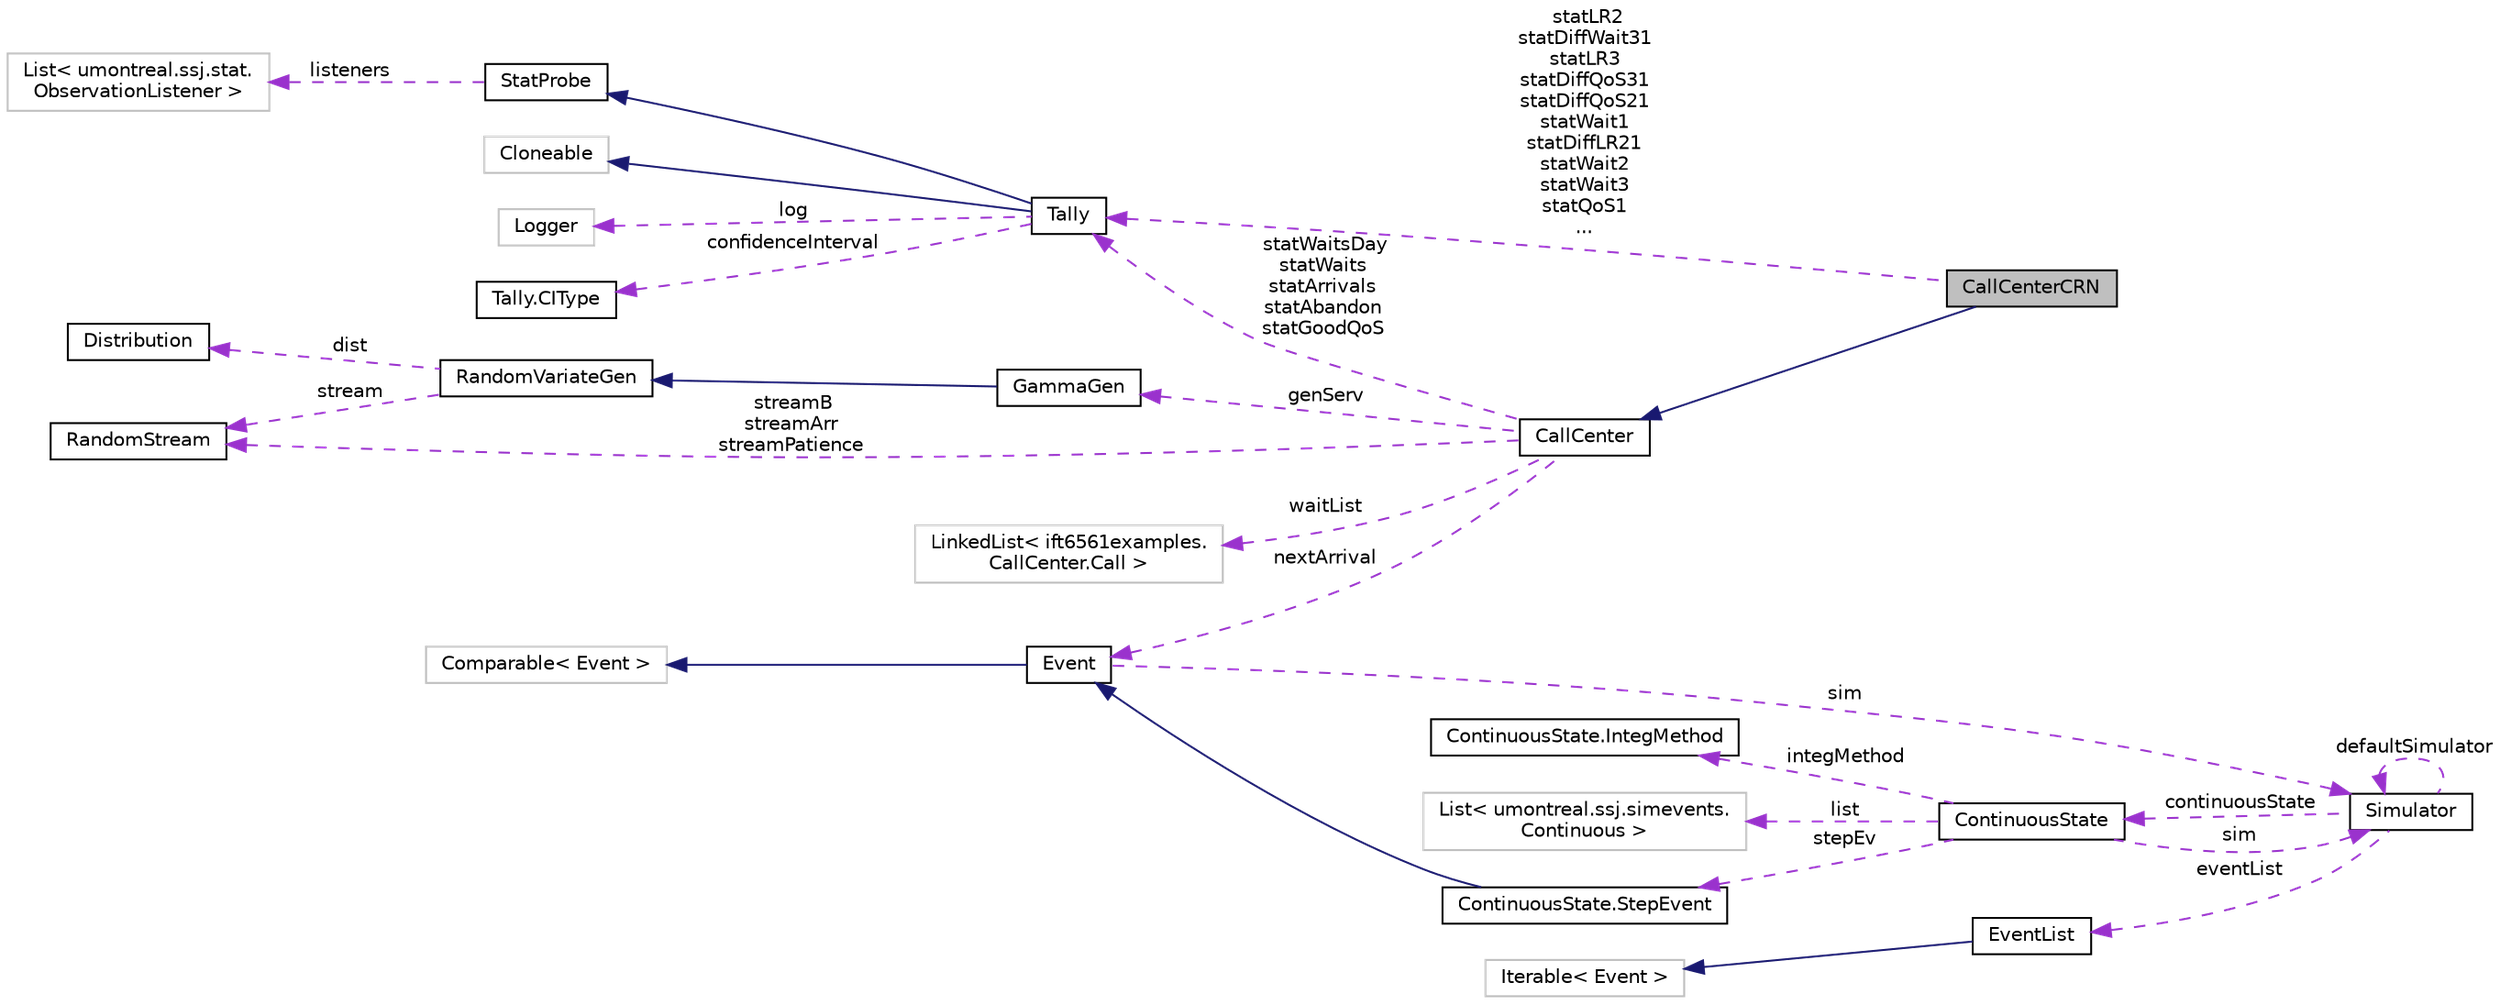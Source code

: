digraph "CallCenterCRN"
{
 // INTERACTIVE_SVG=YES
  bgcolor="transparent";
  edge [fontname="Helvetica",fontsize="10",labelfontname="Helvetica",labelfontsize="10"];
  node [fontname="Helvetica",fontsize="10",shape=record];
  rankdir="LR";
  Node2 [label="CallCenterCRN",height=0.2,width=0.4,color="black", fillcolor="grey75", style="filled", fontcolor="black"];
  Node3 -> Node2 [dir="back",color="midnightblue",fontsize="10",style="solid",fontname="Helvetica"];
  Node3 [label="CallCenter",height=0.2,width=0.4,color="black",URL="$d4/dac/classift6561examples_1_1CallCenter.html"];
  Node4 -> Node3 [dir="back",color="darkorchid3",fontsize="10",style="dashed",label=" statWaitsDay\nstatWaits\nstatArrivals\nstatAbandon\nstatGoodQoS" ,fontname="Helvetica"];
  Node4 [label="Tally",height=0.2,width=0.4,color="black",URL="$d8/d54/classumontreal_1_1ssj_1_1stat_1_1Tally.html",tooltip="A subclass of StatProbe. "];
  Node5 -> Node4 [dir="back",color="midnightblue",fontsize="10",style="solid",fontname="Helvetica"];
  Node5 [label="StatProbe",height=0.2,width=0.4,color="black",URL="$d5/d8e/classumontreal_1_1ssj_1_1stat_1_1StatProbe.html",tooltip="The objects of this class are statistical probes or collectors, which are elementary devices for coll..."];
  Node6 -> Node5 [dir="back",color="darkorchid3",fontsize="10",style="dashed",label=" listeners" ,fontname="Helvetica"];
  Node6 [label="List\< umontreal.ssj.stat.\lObservationListener \>",height=0.2,width=0.4,color="grey75"];
  Node7 -> Node4 [dir="back",color="midnightblue",fontsize="10",style="solid",fontname="Helvetica"];
  Node7 [label="Cloneable",height=0.2,width=0.4,color="grey75"];
  Node8 -> Node4 [dir="back",color="darkorchid3",fontsize="10",style="dashed",label=" log" ,fontname="Helvetica"];
  Node8 [label="Logger",height=0.2,width=0.4,color="grey75"];
  Node9 -> Node4 [dir="back",color="darkorchid3",fontsize="10",style="dashed",label=" confidenceInterval" ,fontname="Helvetica"];
  Node9 [label="Tally.CIType",height=0.2,width=0.4,color="black",URL="$d9/df5/enumumontreal_1_1ssj_1_1stat_1_1Tally_1_1CIType.html"];
  Node10 -> Node3 [dir="back",color="darkorchid3",fontsize="10",style="dashed",label=" genServ" ,fontname="Helvetica"];
  Node10 [label="GammaGen",height=0.2,width=0.4,color="black",URL="$dd/d7c/classumontreal_1_1ssj_1_1randvar_1_1GammaGen.html",tooltip="This class implements random variate generators for the gamma distribution. "];
  Node11 -> Node10 [dir="back",color="midnightblue",fontsize="10",style="solid",fontname="Helvetica"];
  Node11 [label="RandomVariateGen",height=0.2,width=0.4,color="black",URL="$de/de0/classumontreal_1_1ssj_1_1randvar_1_1RandomVariateGen.html",tooltip="This is the base class for all random variate generators over the real line. "];
  Node12 -> Node11 [dir="back",color="darkorchid3",fontsize="10",style="dashed",label=" dist" ,fontname="Helvetica"];
  Node12 [label="Distribution",height=0.2,width=0.4,color="black",URL="$d6/dd2/interfaceumontreal_1_1ssj_1_1probdist_1_1Distribution.html",tooltip="This interface should be implemented by all classes supporting discrete and continuous distributions..."];
  Node13 -> Node11 [dir="back",color="darkorchid3",fontsize="10",style="dashed",label=" stream" ,fontname="Helvetica"];
  Node13 [label="RandomStream",height=0.2,width=0.4,color="black",URL="$d1/d7c/interfaceumontreal_1_1ssj_1_1rng_1_1RandomStream.html",tooltip="This interface defines the basic structures to handle multiple streams of uniform (pseudo)random numb..."];
  Node14 -> Node3 [dir="back",color="darkorchid3",fontsize="10",style="dashed",label=" nextArrival" ,fontname="Helvetica"];
  Node14 [label="Event",height=0.2,width=0.4,color="black",URL="$dc/dc0/classumontreal_1_1ssj_1_1simevents_1_1Event.html",tooltip="This abstract class provides event scheduling tools. "];
  Node15 -> Node14 [dir="back",color="midnightblue",fontsize="10",style="solid",fontname="Helvetica"];
  Node15 [label="Comparable\< Event \>",height=0.2,width=0.4,color="grey75"];
  Node16 -> Node14 [dir="back",color="darkorchid3",fontsize="10",style="dashed",label=" sim" ,fontname="Helvetica"];
  Node16 [label="Simulator",height=0.2,width=0.4,color="black",URL="$d0/df5/classumontreal_1_1ssj_1_1simevents_1_1Simulator.html",tooltip="Represents the executive of a discrete-event simulator. "];
  Node16 -> Node16 [dir="back",color="darkorchid3",fontsize="10",style="dashed",label=" defaultSimulator" ,fontname="Helvetica"];
  Node17 -> Node16 [dir="back",color="darkorchid3",fontsize="10",style="dashed",label=" eventList" ,fontname="Helvetica"];
  Node17 [label="EventList",height=0.2,width=0.4,color="black",URL="$d8/d4a/interfaceumontreal_1_1ssj_1_1simevents_1_1eventlist_1_1EventList.html",tooltip="An interface for implementations of event lists. "];
  Node18 -> Node17 [dir="back",color="midnightblue",fontsize="10",style="solid",fontname="Helvetica"];
  Node18 [label="Iterable\< Event \>",height=0.2,width=0.4,color="grey75"];
  Node19 -> Node16 [dir="back",color="darkorchid3",fontsize="10",style="dashed",label=" continuousState" ,fontname="Helvetica"];
  Node19 [label="ContinuousState",height=0.2,width=0.4,color="black",URL="$d8/d68/classumontreal_1_1ssj_1_1simevents_1_1ContinuousState.html",tooltip="Represents the portion of the simulator’s state associated with continuous-time simulation. "];
  Node16 -> Node19 [dir="back",color="darkorchid3",fontsize="10",style="dashed",label=" sim" ,fontname="Helvetica"];
  Node20 -> Node19 [dir="back",color="darkorchid3",fontsize="10",style="dashed",label=" integMethod" ,fontname="Helvetica"];
  Node20 [label="ContinuousState.IntegMethod",height=0.2,width=0.4,color="black",URL="$d1/ddb/enumumontreal_1_1ssj_1_1simevents_1_1ContinuousState_1_1IntegMethod.html"];
  Node21 -> Node19 [dir="back",color="darkorchid3",fontsize="10",style="dashed",label=" list" ,fontname="Helvetica"];
  Node21 [label="List\< umontreal.ssj.simevents.\lContinuous \>",height=0.2,width=0.4,color="grey75"];
  Node22 -> Node19 [dir="back",color="darkorchid3",fontsize="10",style="dashed",label=" stepEv" ,fontname="Helvetica"];
  Node22 [label="ContinuousState.StepEvent",height=0.2,width=0.4,color="black",URL="$d7/d94/classumontreal_1_1ssj_1_1simevents_1_1ContinuousState_1_1StepEvent.html"];
  Node14 -> Node22 [dir="back",color="midnightblue",fontsize="10",style="solid",fontname="Helvetica"];
  Node23 -> Node3 [dir="back",color="darkorchid3",fontsize="10",style="dashed",label=" waitList" ,fontname="Helvetica"];
  Node23 [label="LinkedList\< ift6561examples.\lCallCenter.Call \>",height=0.2,width=0.4,color="grey75"];
  Node13 -> Node3 [dir="back",color="darkorchid3",fontsize="10",style="dashed",label=" streamB\nstreamArr\nstreamPatience" ,fontname="Helvetica"];
  Node4 -> Node2 [dir="back",color="darkorchid3",fontsize="10",style="dashed",label=" statLR2\nstatDiffWait31\nstatLR3\nstatDiffQoS31\nstatDiffQoS21\nstatWait1\nstatDiffLR21\nstatWait2\nstatWait3\nstatQoS1\n..." ,fontname="Helvetica"];
}
